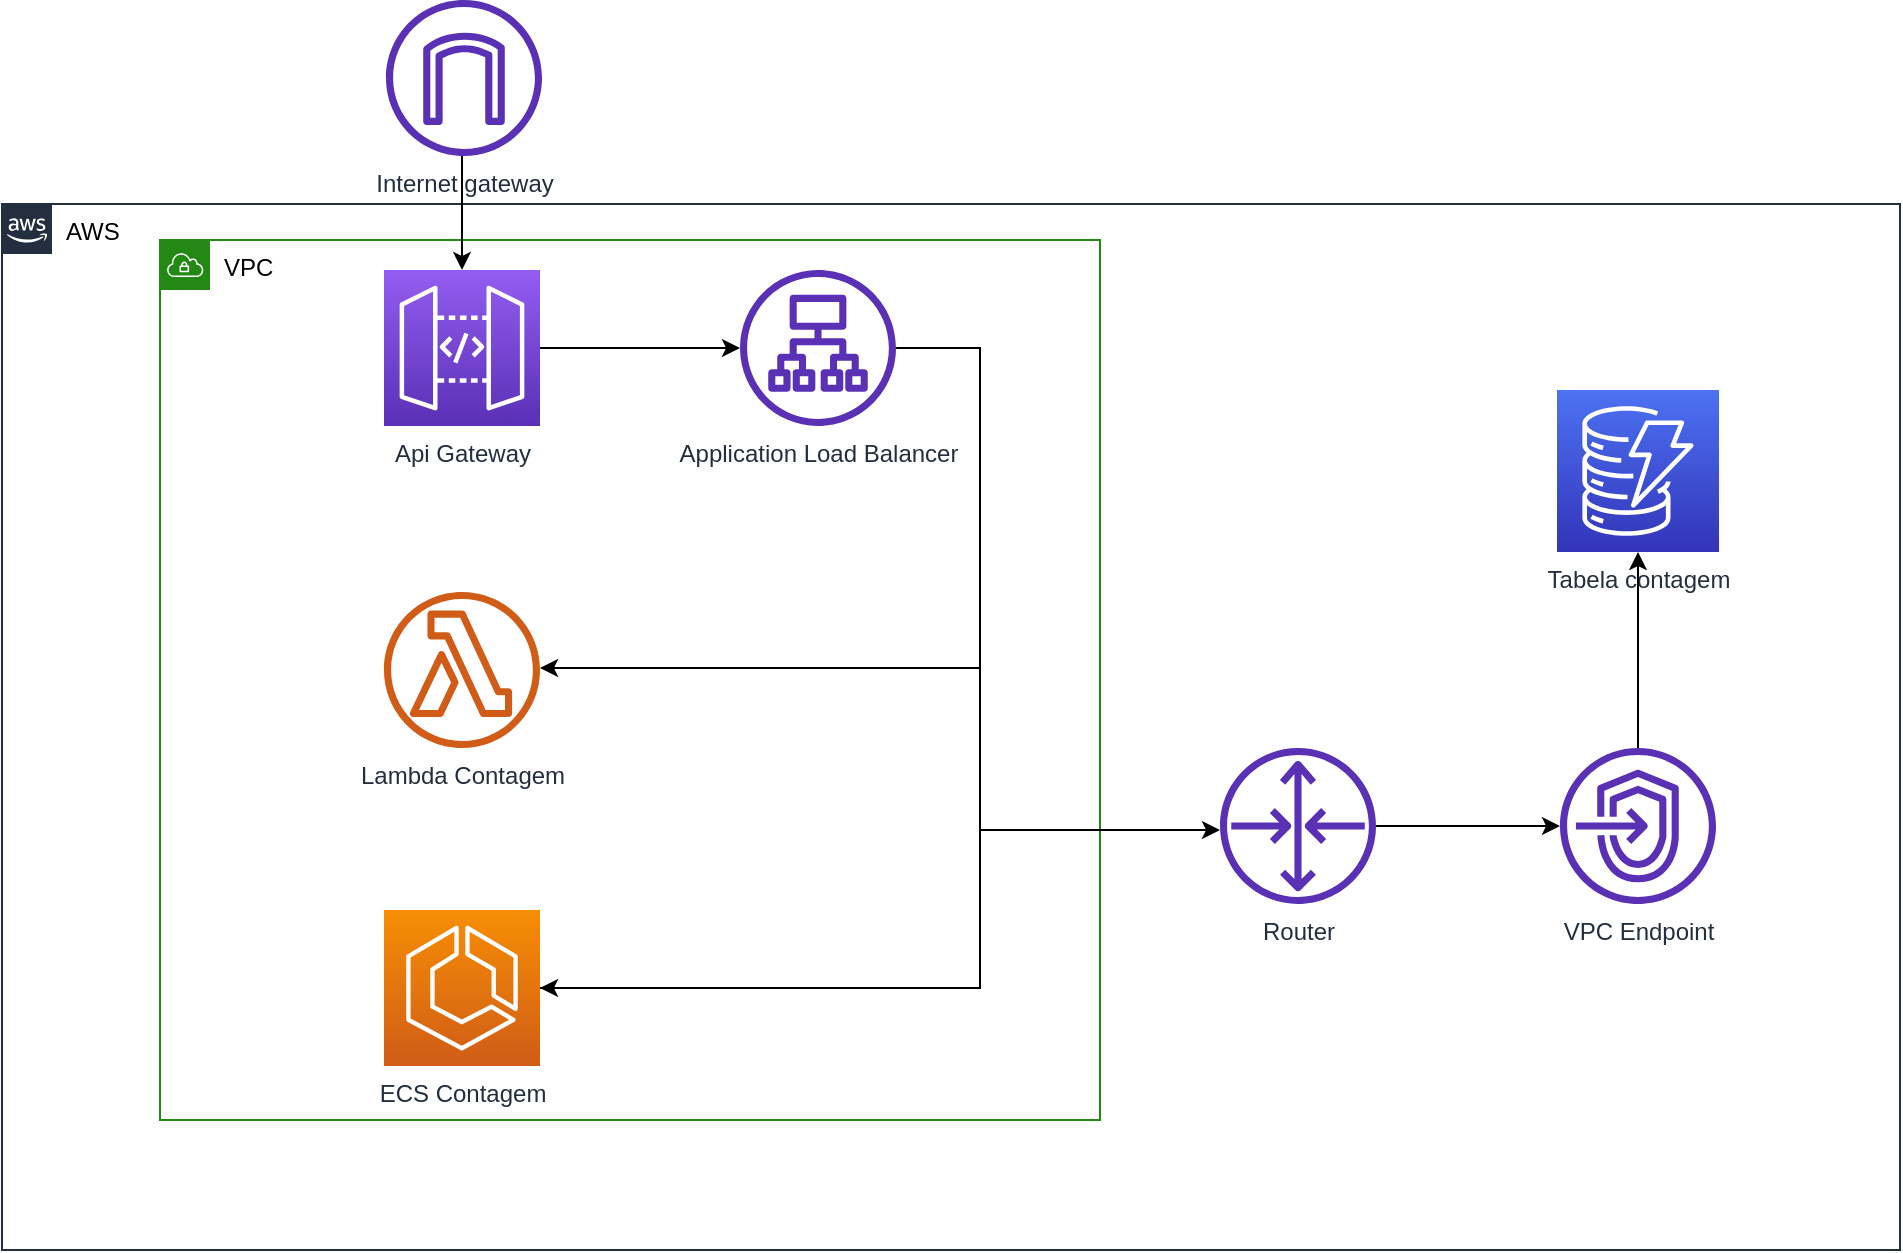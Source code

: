 <mxfile version="14.9.2" type="device"><diagram id="zdV2EjINrItE78bvEdqD" name="Page-1"><mxGraphModel dx="1384" dy="729" grid="1" gridSize="10" guides="1" tooltips="1" connect="1" arrows="1" fold="1" page="1" pageScale="1" pageWidth="827" pageHeight="1169" math="0" shadow="0"><root><mxCell id="0"/><mxCell id="1" parent="0"/><mxCell id="GeM2O6TioUnZB4vBK_1v-5" value="&lt;font color=&quot;#000000&quot;&gt;AWS&lt;/font&gt;" style="points=[[0,0],[0.25,0],[0.5,0],[0.75,0],[1,0],[1,0.25],[1,0.5],[1,0.75],[1,1],[0.75,1],[0.5,1],[0.25,1],[0,1],[0,0.75],[0,0.5],[0,0.25]];outlineConnect=0;gradientColor=none;html=1;whiteSpace=wrap;fontSize=12;fontStyle=0;shape=mxgraph.aws4.group;grIcon=mxgraph.aws4.group_aws_cloud_alt;strokeColor=#232F3E;fillColor=none;verticalAlign=top;align=left;spacingLeft=30;fontColor=#232F3E;dashed=0;" vertex="1" parent="1"><mxGeometry x="11" y="137" width="949" height="523" as="geometry"/></mxCell><mxCell id="GeM2O6TioUnZB4vBK_1v-6" value="&lt;font color=&quot;#000000&quot;&gt;VPC&lt;/font&gt;" style="points=[[0,0],[0.25,0],[0.5,0],[0.75,0],[1,0],[1,0.25],[1,0.5],[1,0.75],[1,1],[0.75,1],[0.5,1],[0.25,1],[0,1],[0,0.75],[0,0.5],[0,0.25]];outlineConnect=0;gradientColor=none;html=1;whiteSpace=wrap;fontSize=12;fontStyle=0;shape=mxgraph.aws4.group;grIcon=mxgraph.aws4.group_vpc;strokeColor=#248814;fillColor=none;verticalAlign=top;align=left;spacingLeft=30;fontColor=#AAB7B8;dashed=0;" vertex="1" parent="1"><mxGeometry x="90" y="155" width="470" height="440" as="geometry"/></mxCell><mxCell id="0p4avAexeQqSJSaF7qVA-22" style="edgeStyle=orthogonalEdgeStyle;rounded=0;orthogonalLoop=1;jettySize=auto;html=1;" parent="1" source="0p4avAexeQqSJSaF7qVA-16" target="GeM2O6TioUnZB4vBK_1v-8" edge="1"><mxGeometry relative="1" as="geometry"><Array as="points"><mxPoint x="500" y="529"/><mxPoint x="500" y="450"/></Array><mxPoint x="680" y="449.5" as="targetPoint"/></mxGeometry></mxCell><mxCell id="0p4avAexeQqSJSaF7qVA-7" value="Internet gateway" style="outlineConnect=0;fontColor=#232F3E;gradientColor=none;fillColor=#5A30B5;strokeColor=none;dashed=0;verticalLabelPosition=bottom;verticalAlign=top;align=center;html=1;fontSize=12;fontStyle=0;aspect=fixed;pointerEvents=1;shape=mxgraph.aws4.internet_gateway;" parent="1" vertex="1"><mxGeometry x="203" y="35" width="78" height="78" as="geometry"/></mxCell><mxCell id="0p4avAexeQqSJSaF7qVA-9" value="Api Gateway" style="points=[[0,0,0],[0.25,0,0],[0.5,0,0],[0.75,0,0],[1,0,0],[0,1,0],[0.25,1,0],[0.5,1,0],[0.75,1,0],[1,1,0],[0,0.25,0],[0,0.5,0],[0,0.75,0],[1,0.25,0],[1,0.5,0],[1,0.75,0]];outlineConnect=0;fontColor=#232F3E;gradientColor=#945DF2;gradientDirection=north;fillColor=#5A30B5;strokeColor=#ffffff;dashed=0;verticalLabelPosition=bottom;verticalAlign=top;align=center;html=1;fontSize=12;fontStyle=0;aspect=fixed;shape=mxgraph.aws4.resourceIcon;resIcon=mxgraph.aws4.api_gateway;" parent="1" vertex="1"><mxGeometry x="202" y="170" width="78" height="78" as="geometry"/></mxCell><mxCell id="0p4avAexeQqSJSaF7qVA-12" value="Lambda Contagem" style="outlineConnect=0;fontColor=#232F3E;gradientColor=none;fillColor=#D05C17;strokeColor=none;dashed=0;verticalLabelPosition=bottom;verticalAlign=top;align=center;html=1;fontSize=12;fontStyle=0;aspect=fixed;pointerEvents=1;shape=mxgraph.aws4.lambda_function;" parent="1" vertex="1"><mxGeometry x="202" y="331" width="78" height="78" as="geometry"/></mxCell><mxCell id="0p4avAexeQqSJSaF7qVA-17" value="Application Load Balancer" style="outlineConnect=0;fontColor=#232F3E;gradientColor=none;fillColor=#5A30B5;strokeColor=none;dashed=0;verticalLabelPosition=bottom;verticalAlign=top;align=center;html=1;fontSize=12;fontStyle=0;aspect=fixed;pointerEvents=1;shape=mxgraph.aws4.application_load_balancer;" parent="1" vertex="1"><mxGeometry x="380" y="170" width="78" height="78" as="geometry"/></mxCell><mxCell id="0p4avAexeQqSJSaF7qVA-19" style="edgeStyle=orthogonalEdgeStyle;rounded=0;orthogonalLoop=1;jettySize=auto;html=1;" parent="1" source="0p4avAexeQqSJSaF7qVA-17" target="0p4avAexeQqSJSaF7qVA-12" edge="1"><mxGeometry relative="1" as="geometry"><Array as="points"><mxPoint x="500" y="209"/><mxPoint x="500" y="369"/></Array></mxGeometry></mxCell><mxCell id="0p4avAexeQqSJSaF7qVA-20" style="edgeStyle=orthogonalEdgeStyle;rounded=0;orthogonalLoop=1;jettySize=auto;html=1;entryX=1;entryY=0.5;entryDx=0;entryDy=0;entryPerimeter=0;" parent="1" source="0p4avAexeQqSJSaF7qVA-17" target="0p4avAexeQqSJSaF7qVA-16" edge="1"><mxGeometry relative="1" as="geometry"><Array as="points"><mxPoint x="500" y="209"/><mxPoint x="500" y="529"/></Array></mxGeometry></mxCell><mxCell id="0p4avAexeQqSJSaF7qVA-18" style="edgeStyle=orthogonalEdgeStyle;rounded=0;orthogonalLoop=1;jettySize=auto;html=1;" parent="1" source="0p4avAexeQqSJSaF7qVA-9" target="0p4avAexeQqSJSaF7qVA-17" edge="1"><mxGeometry relative="1" as="geometry"/></mxCell><mxCell id="0p4avAexeQqSJSaF7qVA-6" style="edgeStyle=orthogonalEdgeStyle;rounded=0;orthogonalLoop=1;jettySize=auto;html=1;entryX=0.5;entryY=0;entryDx=0;entryDy=0;entryPerimeter=0;" parent="1" source="0p4avAexeQqSJSaF7qVA-7" target="0p4avAexeQqSJSaF7qVA-9" edge="1"><mxGeometry relative="1" as="geometry"><mxPoint x="359" y="40" as="sourcePoint"/><Array as="points"><mxPoint x="241" y="59"/></Array></mxGeometry></mxCell><mxCell id="0p4avAexeQqSJSaF7qVA-16" value="ECS Contagem" style="points=[[0,0,0],[0.25,0,0],[0.5,0,0],[0.75,0,0],[1,0,0],[0,1,0],[0.25,1,0],[0.5,1,0],[0.75,1,0],[1,1,0],[0,0.25,0],[0,0.5,0],[0,0.75,0],[1,0.25,0],[1,0.5,0],[1,0.75,0]];outlineConnect=0;fontColor=#232F3E;gradientColor=#F78E04;gradientDirection=north;fillColor=#D05C17;strokeColor=#ffffff;dashed=0;verticalLabelPosition=bottom;verticalAlign=top;align=center;html=1;fontSize=12;fontStyle=0;aspect=fixed;shape=mxgraph.aws4.resourceIcon;resIcon=mxgraph.aws4.ecs;" parent="1" vertex="1"><mxGeometry x="202" y="490" width="78" height="78" as="geometry"/></mxCell><mxCell id="GeM2O6TioUnZB4vBK_1v-7" value="Tabela contagem" style="points=[[0,0,0],[0.25,0,0],[0.5,0,0],[0.75,0,0],[1,0,0],[0,1,0],[0.25,1,0],[0.5,1,0],[0.75,1,0],[1,1,0],[0,0.25,0],[0,0.5,0],[0,0.75,0],[1,0.25,0],[1,0.5,0],[1,0.75,0]];outlineConnect=0;fontColor=#232F3E;gradientColor=#4D72F3;gradientDirection=north;fillColor=#3334B9;strokeColor=#ffffff;dashed=0;verticalLabelPosition=bottom;verticalAlign=top;align=center;html=1;fontSize=12;fontStyle=0;aspect=fixed;shape=mxgraph.aws4.resourceIcon;resIcon=mxgraph.aws4.dynamodb;" vertex="1" parent="1"><mxGeometry x="788.5" y="230" width="81" height="81" as="geometry"/></mxCell><mxCell id="GeM2O6TioUnZB4vBK_1v-12" style="edgeStyle=orthogonalEdgeStyle;rounded=0;orthogonalLoop=1;jettySize=auto;html=1;" edge="1" parent="1" source="GeM2O6TioUnZB4vBK_1v-8" target="GeM2O6TioUnZB4vBK_1v-11"><mxGeometry relative="1" as="geometry"/></mxCell><mxCell id="GeM2O6TioUnZB4vBK_1v-8" value="Router" style="outlineConnect=0;fontColor=#232F3E;gradientColor=none;fillColor=#5A30B5;strokeColor=none;dashed=0;verticalLabelPosition=bottom;verticalAlign=top;align=center;html=1;fontSize=12;fontStyle=0;aspect=fixed;pointerEvents=1;shape=mxgraph.aws4.router;" vertex="1" parent="1"><mxGeometry x="620" y="409" width="78" height="78" as="geometry"/></mxCell><mxCell id="GeM2O6TioUnZB4vBK_1v-13" style="edgeStyle=orthogonalEdgeStyle;rounded=0;orthogonalLoop=1;jettySize=auto;html=1;" edge="1" parent="1" source="GeM2O6TioUnZB4vBK_1v-11" target="GeM2O6TioUnZB4vBK_1v-7"><mxGeometry relative="1" as="geometry"/></mxCell><mxCell id="GeM2O6TioUnZB4vBK_1v-11" value="VPC Endpoint" style="outlineConnect=0;fontColor=#232F3E;gradientColor=none;fillColor=#5A30B5;strokeColor=none;dashed=0;verticalLabelPosition=bottom;verticalAlign=top;align=center;html=1;fontSize=12;fontStyle=0;aspect=fixed;pointerEvents=1;shape=mxgraph.aws4.endpoints;" vertex="1" parent="1"><mxGeometry x="790" y="409" width="78" height="78" as="geometry"/></mxCell></root></mxGraphModel></diagram></mxfile>